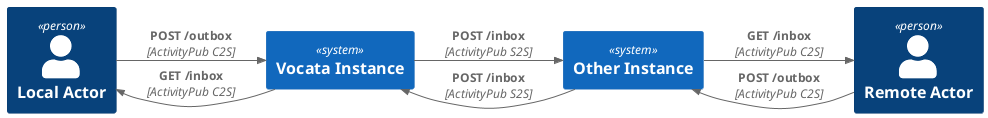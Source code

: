 ' SPDX-FileCopyrightText: © 2023 Dominik George <nik@naturalnet.de
' SPDX-License-Identifier: LGPL-3.0-or-later OR CC-BY-SA-4.0+

@startuml vocata_context
!include <C4/C4_Context.puml>

LAYOUT_LEFT_RIGHT()

Person(local_actor_1, "Local Actor")
Person(remote_actor, "Remote Actor")

System(vocata, "Vocata Instance")
System(other, "Other Instance")


Rel(vocata, local_actor_1, "GET /inbox", "ActivityPub C2S")
Rel(local_actor_1, vocata, "POST /outbox", "ActivityPub C2S")

Rel(other, remote_actor, "GET /inbox", "ActivityPub C2S")
Rel(remote_actor, other, "POST /outbox", "ActivityPub C2S")

Rel(vocata, other, "POST /inbox", "ActivityPub S2S")
Rel(other, vocata, "POST /inbox", "ActivityPub S2S")

@enduml
